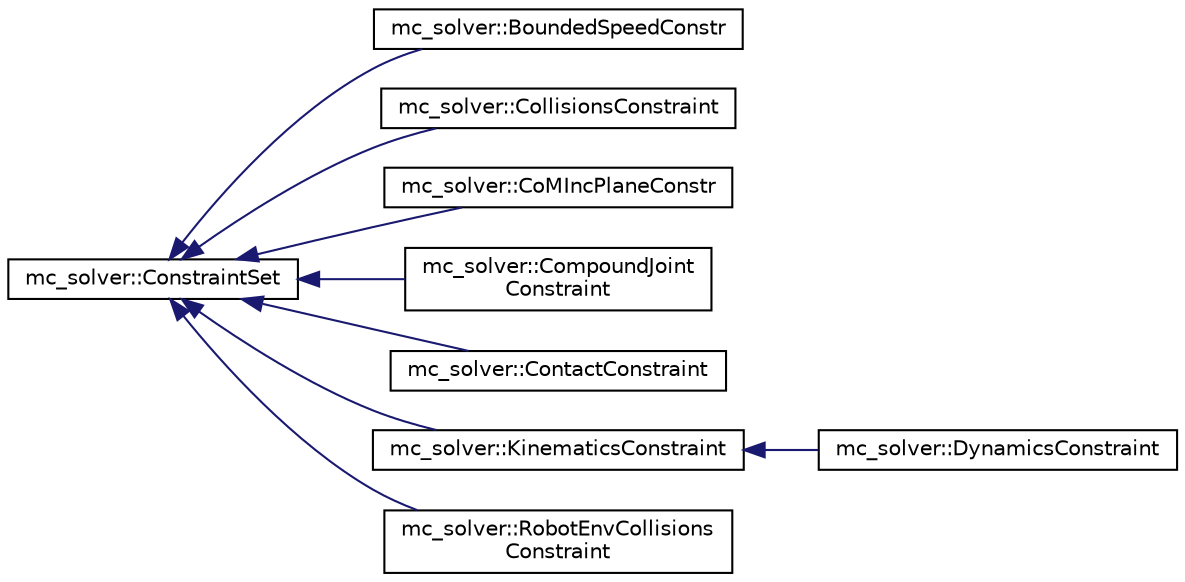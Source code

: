 digraph "Graphical Class Hierarchy"
{
 // INTERACTIVE_SVG=YES
  edge [fontname="Helvetica",fontsize="10",labelfontname="Helvetica",labelfontsize="10"];
  node [fontname="Helvetica",fontsize="10",shape=record];
  rankdir="LR";
  Node0 [label="mc_solver::ConstraintSet",height=0.2,width=0.4,color="black", fillcolor="white", style="filled",URL="$structmc__solver_1_1ConstraintSet.html",tooltip="This class is a basis to wrap Constraint functions from Tasks. The aim of such wrappers should be two..."];
  Node0 -> Node1 [dir="back",color="midnightblue",fontsize="10",style="solid",fontname="Helvetica"];
  Node1 [label="mc_solver::BoundedSpeedConstr",height=0.2,width=0.4,color="black", fillcolor="white", style="filled",URL="$structmc__solver_1_1BoundedSpeedConstr.html",tooltip="Wrapper around tasks::qp::BoundedSpeedConstr. "];
  Node0 -> Node2 [dir="back",color="midnightblue",fontsize="10",style="solid",fontname="Helvetica"];
  Node2 [label="mc_solver::CollisionsConstraint",height=0.2,width=0.4,color="black", fillcolor="white", style="filled",URL="$structmc__solver_1_1CollisionsConstraint.html",tooltip="Create a collision constraint between two robots. If the two robots are the same, this effectivly cre..."];
  Node0 -> Node3 [dir="back",color="midnightblue",fontsize="10",style="solid",fontname="Helvetica"];
  Node3 [label="mc_solver::CoMIncPlaneConstr",height=0.2,width=0.4,color="black", fillcolor="white", style="filled",URL="$structmc__solver_1_1CoMIncPlaneConstr.html",tooltip="Wrapper around tasks::qp::CoMIncPlaneConstr. "];
  Node0 -> Node4 [dir="back",color="midnightblue",fontsize="10",style="solid",fontname="Helvetica"];
  Node4 [label="mc_solver::CompoundJoint\lConstraint",height=0.2,width=0.4,color="black", fillcolor="white", style="filled",URL="$structmc__solver_1_1CompoundJointConstraint.html"];
  Node0 -> Node5 [dir="back",color="midnightblue",fontsize="10",style="solid",fontname="Helvetica"];
  Node5 [label="mc_solver::ContactConstraint",height=0.2,width=0.4,color="black", fillcolor="white", style="filled",URL="$structmc__solver_1_1ContactConstraint.html",tooltip="Wraps multiple constraints related to Contact. "];
  Node0 -> Node6 [dir="back",color="midnightblue",fontsize="10",style="solid",fontname="Helvetica"];
  Node6 [label="mc_solver::KinematicsConstraint",height=0.2,width=0.4,color="black", fillcolor="white", style="filled",URL="$structmc__solver_1_1KinematicsConstraint.html"];
  Node6 -> Node7 [dir="back",color="midnightblue",fontsize="10",style="solid",fontname="Helvetica"];
  Node7 [label="mc_solver::DynamicsConstraint",height=0.2,width=0.4,color="black", fillcolor="white", style="filled",URL="$structmc__solver_1_1DynamicsConstraint.html"];
  Node0 -> Node8 [dir="back",color="midnightblue",fontsize="10",style="solid",fontname="Helvetica"];
  Node8 [label="mc_solver::RobotEnvCollisions\lConstraint",height=0.2,width=0.4,color="black", fillcolor="white", style="filled",URL="$structmc__solver_1_1RobotEnvCollisionsConstraint.html"];
}
